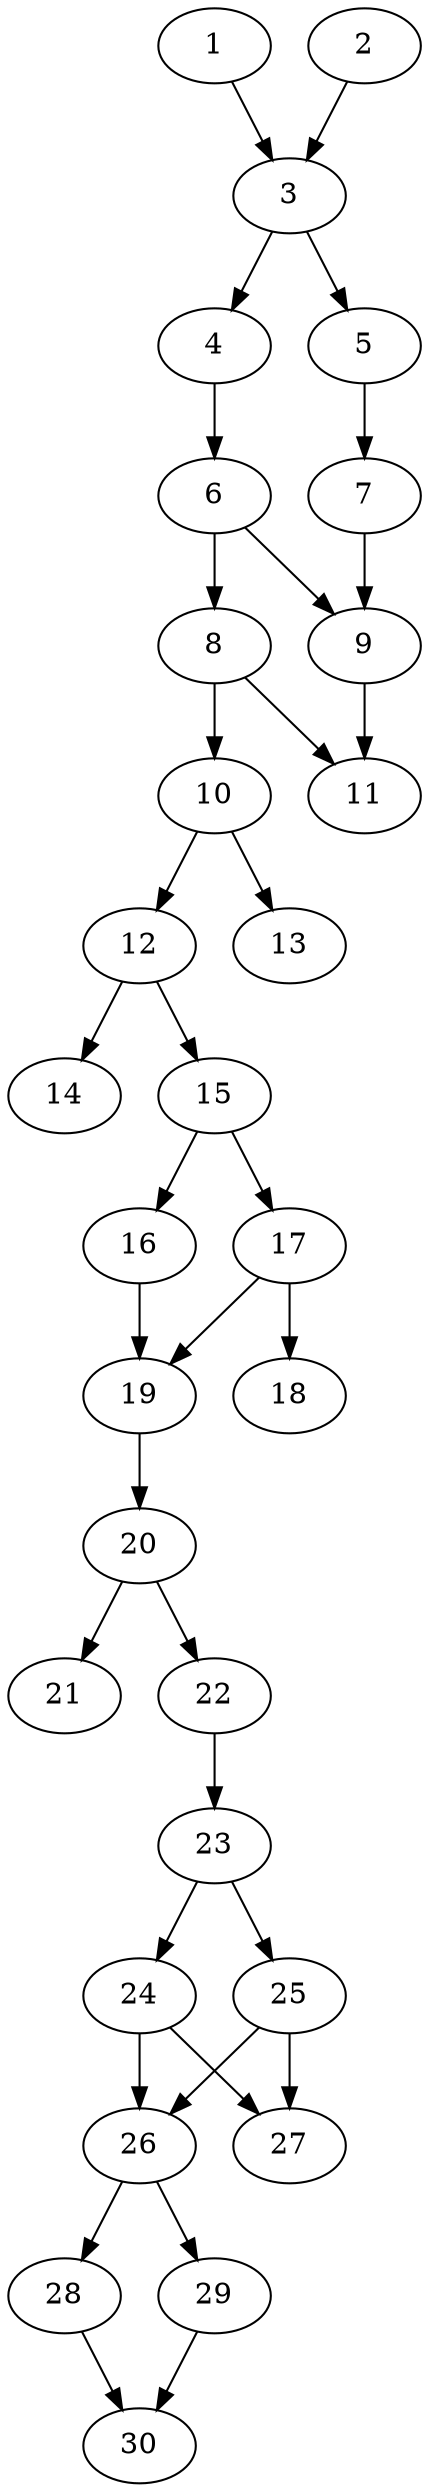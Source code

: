 // DAG automatically generated by daggen at Thu Oct  3 14:04:19 2019
// ./daggen --dot -n 30 --ccr 0.3 --fat 0.3 --regular 0.5 --density 0.7 --mindata 5242880 --maxdata 52428800 
digraph G {
  1 [size="160628053", alpha="0.08", expect_size="48188416"] 
  1 -> 3 [size ="48188416"]
  2 [size="142708053", alpha="0.04", expect_size="42812416"] 
  2 -> 3 [size ="42812416"]
  3 [size="67843413", alpha="0.10", expect_size="20353024"] 
  3 -> 4 [size ="20353024"]
  3 -> 5 [size ="20353024"]
  4 [size="24166400", alpha="0.14", expect_size="7249920"] 
  4 -> 6 [size ="7249920"]
  5 [size="81660587", alpha="0.10", expect_size="24498176"] 
  5 -> 7 [size ="24498176"]
  6 [size="95133013", alpha="0.02", expect_size="28539904"] 
  6 -> 8 [size ="28539904"]
  6 -> 9 [size ="28539904"]
  7 [size="89159680", alpha="0.17", expect_size="26747904"] 
  7 -> 9 [size ="26747904"]
  8 [size="60398933", alpha="0.13", expect_size="18119680"] 
  8 -> 10 [size ="18119680"]
  8 -> 11 [size ="18119680"]
  9 [size="81626453", alpha="0.14", expect_size="24487936"] 
  9 -> 11 [size ="24487936"]
  10 [size="63303680", alpha="0.09", expect_size="18991104"] 
  10 -> 12 [size ="18991104"]
  10 -> 13 [size ="18991104"]
  11 [size="73912320", alpha="0.08", expect_size="22173696"] 
  12 [size="137478827", alpha="0.00", expect_size="41243648"] 
  12 -> 14 [size ="41243648"]
  12 -> 15 [size ="41243648"]
  13 [size="168570880", alpha="0.20", expect_size="50571264"] 
  14 [size="91678720", alpha="0.10", expect_size="27503616"] 
  15 [size="44421120", alpha="0.12", expect_size="13326336"] 
  15 -> 16 [size ="13326336"]
  15 -> 17 [size ="13326336"]
  16 [size="122586453", alpha="0.13", expect_size="36775936"] 
  16 -> 19 [size ="36775936"]
  17 [size="136642560", alpha="0.07", expect_size="40992768"] 
  17 -> 18 [size ="40992768"]
  17 -> 19 [size ="40992768"]
  18 [size="114346667", alpha="0.19", expect_size="34304000"] 
  19 [size="59634347", alpha="0.07", expect_size="17890304"] 
  19 -> 20 [size ="17890304"]
  20 [size="172953600", alpha="0.15", expect_size="51886080"] 
  20 -> 21 [size ="51886080"]
  20 -> 22 [size ="51886080"]
  21 [size="87961600", alpha="0.00", expect_size="26388480"] 
  22 [size="149995520", alpha="0.02", expect_size="44998656"] 
  22 -> 23 [size ="44998656"]
  23 [size="150947840", alpha="0.10", expect_size="45284352"] 
  23 -> 24 [size ="45284352"]
  23 -> 25 [size ="45284352"]
  24 [size="147684693", alpha="0.19", expect_size="44305408"] 
  24 -> 26 [size ="44305408"]
  24 -> 27 [size ="44305408"]
  25 [size="69061973", alpha="0.16", expect_size="20718592"] 
  25 -> 26 [size ="20718592"]
  25 -> 27 [size ="20718592"]
  26 [size="160320853", alpha="0.03", expect_size="48096256"] 
  26 -> 28 [size ="48096256"]
  26 -> 29 [size ="48096256"]
  27 [size="101649067", alpha="0.20", expect_size="30494720"] 
  28 [size="154077867", alpha="0.01", expect_size="46223360"] 
  28 -> 30 [size ="46223360"]
  29 [size="146937173", alpha="0.11", expect_size="44081152"] 
  29 -> 30 [size ="44081152"]
  30 [size="44820480", alpha="0.07", expect_size="13446144"] 
}
